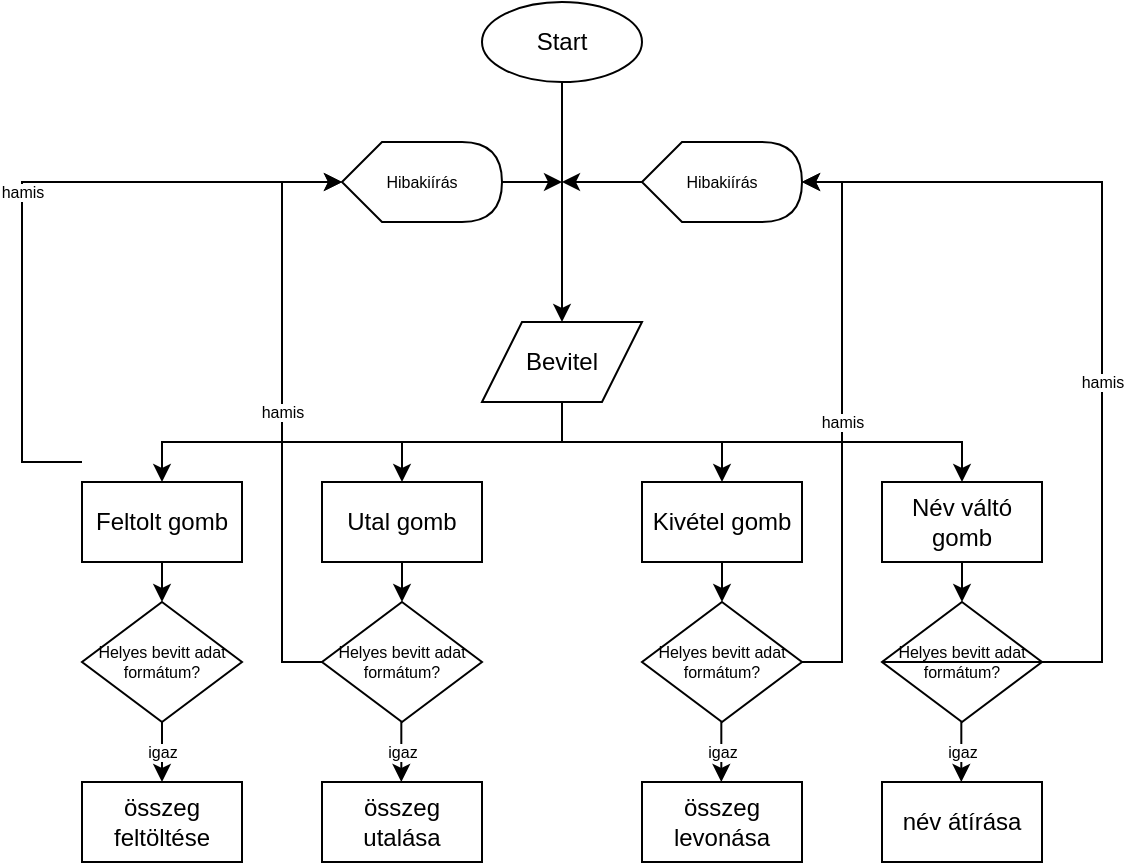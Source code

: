 <mxfile version="14.6.10" type="github">
  <diagram id="vDbKGLo74CbLBVvl6B0E" name="Page-1">
    <mxGraphModel dx="981" dy="526" grid="1" gridSize="10" guides="1" tooltips="1" connect="1" arrows="1" fold="1" page="1" pageScale="1" pageWidth="827" pageHeight="1169" math="0" shadow="0">
      <root>
        <mxCell id="0" />
        <mxCell id="1" parent="0" />
        <mxCell id="kTIKzRX_B3F1nx6rXP76-1" value="Helyes bevitt adat formátum?" style="rhombus;whiteSpace=wrap;html=1;fontSize=8;" vertex="1" parent="1">
          <mxGeometry x="160" y="340" width="80" height="60" as="geometry" />
        </mxCell>
        <mxCell id="kTIKzRX_B3F1nx6rXP76-2" value="Start" style="ellipse;whiteSpace=wrap;html=1;" vertex="1" parent="1">
          <mxGeometry x="360" y="40" width="80" height="40" as="geometry" />
        </mxCell>
        <mxCell id="kTIKzRX_B3F1nx6rXP76-3" value="Bevitel" style="shape=parallelogram;perimeter=parallelogramPerimeter;whiteSpace=wrap;html=1;fixedSize=1;" vertex="1" parent="1">
          <mxGeometry x="360" y="200" width="80" height="40" as="geometry" />
        </mxCell>
        <mxCell id="kTIKzRX_B3F1nx6rXP76-4" value="" style="edgeStyle=elbowEdgeStyle;elbow=vertical;endArrow=classic;html=1;rounded=0;exitX=0.5;exitY=1;exitDx=0;exitDy=0;" edge="1" parent="1" source="kTIKzRX_B3F1nx6rXP76-2" target="kTIKzRX_B3F1nx6rXP76-3">
          <mxGeometry width="50" height="50" relative="1" as="geometry">
            <mxPoint x="390" y="300" as="sourcePoint" />
            <mxPoint x="400" y="100" as="targetPoint" />
          </mxGeometry>
        </mxCell>
        <mxCell id="kTIKzRX_B3F1nx6rXP76-5" value="" style="edgeStyle=elbowEdgeStyle;elbow=vertical;endArrow=classic;html=1;rounded=0;" edge="1" parent="1" source="kTIKzRX_B3F1nx6rXP76-3">
          <mxGeometry width="50" height="50" relative="1" as="geometry">
            <mxPoint x="390" y="400" as="sourcePoint" />
            <mxPoint x="480" y="280" as="targetPoint" />
          </mxGeometry>
        </mxCell>
        <mxCell id="kTIKzRX_B3F1nx6rXP76-6" value="" style="edgeStyle=elbowEdgeStyle;elbow=vertical;endArrow=classic;html=1;rounded=0;exitX=0.5;exitY=1;exitDx=0;exitDy=0;" edge="1" parent="1" source="kTIKzRX_B3F1nx6rXP76-3">
          <mxGeometry width="50" height="50" relative="1" as="geometry">
            <mxPoint x="390" y="400" as="sourcePoint" />
            <mxPoint x="320" y="280" as="targetPoint" />
          </mxGeometry>
        </mxCell>
        <mxCell id="kTIKzRX_B3F1nx6rXP76-7" value="" style="edgeStyle=elbowEdgeStyle;elbow=vertical;endArrow=classic;html=1;rounded=0;" edge="1" parent="1">
          <mxGeometry width="50" height="50" relative="1" as="geometry">
            <mxPoint x="400" y="240" as="sourcePoint" />
            <mxPoint x="600" y="280" as="targetPoint" />
          </mxGeometry>
        </mxCell>
        <mxCell id="kTIKzRX_B3F1nx6rXP76-8" value="" style="edgeStyle=elbowEdgeStyle;elbow=vertical;endArrow=classic;html=1;rounded=0;exitX=0.5;exitY=1;exitDx=0;exitDy=0;" edge="1" parent="1" source="kTIKzRX_B3F1nx6rXP76-3">
          <mxGeometry width="50" height="50" relative="1" as="geometry">
            <mxPoint x="390" y="400" as="sourcePoint" />
            <mxPoint x="200" y="280" as="targetPoint" />
          </mxGeometry>
        </mxCell>
        <mxCell id="kTIKzRX_B3F1nx6rXP76-9" value="Feltolt gomb" style="rounded=0;whiteSpace=wrap;html=1;" vertex="1" parent="1">
          <mxGeometry x="160" y="280" width="80" height="40" as="geometry" />
        </mxCell>
        <mxCell id="kTIKzRX_B3F1nx6rXP76-10" value="Utal gomb" style="rounded=0;whiteSpace=wrap;html=1;" vertex="1" parent="1">
          <mxGeometry x="280" y="280" width="80" height="40" as="geometry" />
        </mxCell>
        <mxCell id="kTIKzRX_B3F1nx6rXP76-11" value="Kivétel gomb" style="rounded=0;whiteSpace=wrap;html=1;" vertex="1" parent="1">
          <mxGeometry x="440" y="280" width="80" height="40" as="geometry" />
        </mxCell>
        <mxCell id="kTIKzRX_B3F1nx6rXP76-12" value="Név váltó gomb" style="rounded=0;whiteSpace=wrap;html=1;" vertex="1" parent="1">
          <mxGeometry x="560" y="280" width="80" height="40" as="geometry" />
        </mxCell>
        <mxCell id="kTIKzRX_B3F1nx6rXP76-13" value="Helyes bevitt adat formátum?" style="rhombus;whiteSpace=wrap;html=1;fontSize=8;" vertex="1" parent="1">
          <mxGeometry x="280" y="340" width="80" height="60" as="geometry" />
        </mxCell>
        <mxCell id="kTIKzRX_B3F1nx6rXP76-14" value="Helyes bevitt adat formátum?" style="rhombus;whiteSpace=wrap;html=1;fontSize=8;" vertex="1" parent="1">
          <mxGeometry x="440" y="340" width="80" height="60" as="geometry" />
        </mxCell>
        <mxCell id="kTIKzRX_B3F1nx6rXP76-15" value="Helyes bevitt adat formátum?" style="rhombus;whiteSpace=wrap;html=1;fontSize=8;" vertex="1" parent="1">
          <mxGeometry x="560" y="340" width="80" height="60" as="geometry" />
        </mxCell>
        <mxCell id="kTIKzRX_B3F1nx6rXP76-16" value="" style="edgeStyle=elbowEdgeStyle;elbow=vertical;endArrow=classic;html=1;rounded=0;fontSize=8;entryX=0.5;entryY=0;entryDx=0;entryDy=0;" edge="1" parent="1" target="kTIKzRX_B3F1nx6rXP76-1">
          <mxGeometry width="50" height="50" relative="1" as="geometry">
            <mxPoint x="200" y="320" as="sourcePoint" />
            <mxPoint x="440" y="320" as="targetPoint" />
          </mxGeometry>
        </mxCell>
        <mxCell id="kTIKzRX_B3F1nx6rXP76-17" value="" style="edgeStyle=elbowEdgeStyle;elbow=vertical;endArrow=classic;html=1;rounded=0;fontSize=8;entryX=0.5;entryY=0;entryDx=0;entryDy=0;" edge="1" parent="1" target="kTIKzRX_B3F1nx6rXP76-13">
          <mxGeometry width="50" height="50" relative="1" as="geometry">
            <mxPoint x="320" y="320" as="sourcePoint" />
            <mxPoint x="440" y="320" as="targetPoint" />
          </mxGeometry>
        </mxCell>
        <mxCell id="kTIKzRX_B3F1nx6rXP76-18" value="" style="edgeStyle=elbowEdgeStyle;elbow=vertical;endArrow=classic;html=1;rounded=0;fontSize=8;entryX=0.5;entryY=0;entryDx=0;entryDy=0;" edge="1" parent="1" target="kTIKzRX_B3F1nx6rXP76-14">
          <mxGeometry width="50" height="50" relative="1" as="geometry">
            <mxPoint x="480" y="320" as="sourcePoint" />
            <mxPoint x="440" y="320" as="targetPoint" />
          </mxGeometry>
        </mxCell>
        <mxCell id="kTIKzRX_B3F1nx6rXP76-19" value="" style="edgeStyle=elbowEdgeStyle;elbow=vertical;endArrow=classic;html=1;rounded=0;fontSize=8;entryX=0.5;entryY=0;entryDx=0;entryDy=0;" edge="1" parent="1" target="kTIKzRX_B3F1nx6rXP76-15">
          <mxGeometry width="50" height="50" relative="1" as="geometry">
            <mxPoint x="600" y="320" as="sourcePoint" />
            <mxPoint x="440" y="320" as="targetPoint" />
          </mxGeometry>
        </mxCell>
        <mxCell id="kTIKzRX_B3F1nx6rXP76-21" value="hamis" style="edgeStyle=elbowEdgeStyle;elbow=horizontal;endArrow=classic;html=1;rounded=0;fontSize=8;" edge="1" parent="1">
          <mxGeometry width="50" height="50" relative="1" as="geometry">
            <mxPoint x="160" y="270" as="sourcePoint" />
            <mxPoint x="290" y="130" as="targetPoint" />
            <Array as="points">
              <mxPoint x="130" y="200" />
            </Array>
          </mxGeometry>
        </mxCell>
        <mxCell id="kTIKzRX_B3F1nx6rXP76-22" value="hamis" style="edgeStyle=elbowEdgeStyle;elbow=horizontal;endArrow=classic;html=1;rounded=0;fontSize=8;exitX=0;exitY=0.5;exitDx=0;exitDy=0;" edge="1" parent="1" source="kTIKzRX_B3F1nx6rXP76-13">
          <mxGeometry width="50" height="50" relative="1" as="geometry">
            <mxPoint x="170" y="280" as="sourcePoint" />
            <mxPoint x="290" y="130" as="targetPoint" />
            <Array as="points">
              <mxPoint x="260" y="180" />
            </Array>
          </mxGeometry>
        </mxCell>
        <mxCell id="kTIKzRX_B3F1nx6rXP76-23" value="hamis" style="edgeStyle=elbowEdgeStyle;elbow=horizontal;endArrow=classic;html=1;rounded=0;fontSize=8;" edge="1" parent="1" source="kTIKzRX_B3F1nx6rXP76-14">
          <mxGeometry width="50" height="50" relative="1" as="geometry">
            <mxPoint x="180" y="290" as="sourcePoint" />
            <mxPoint x="520" y="130" as="targetPoint" />
            <Array as="points">
              <mxPoint x="540" y="150" />
              <mxPoint x="430" y="190" />
            </Array>
          </mxGeometry>
        </mxCell>
        <mxCell id="kTIKzRX_B3F1nx6rXP76-24" value="hamis" style="edgeStyle=elbowEdgeStyle;elbow=horizontal;endArrow=classic;html=1;rounded=0;fontSize=8;exitX=0;exitY=0.5;exitDx=0;exitDy=0;" edge="1" parent="1" source="kTIKzRX_B3F1nx6rXP76-15">
          <mxGeometry width="50" height="50" relative="1" as="geometry">
            <mxPoint x="190" y="300" as="sourcePoint" />
            <mxPoint x="520" y="130" as="targetPoint" />
            <Array as="points">
              <mxPoint x="670" y="250" />
            </Array>
          </mxGeometry>
        </mxCell>
        <mxCell id="kTIKzRX_B3F1nx6rXP76-25" value="igaz" style="edgeStyle=elbowEdgeStyle;elbow=vertical;endArrow=classic;html=1;rounded=0;fontSize=8;exitX=0.5;exitY=1;exitDx=0;exitDy=0;" edge="1" parent="1" source="kTIKzRX_B3F1nx6rXP76-1">
          <mxGeometry width="50" height="50" relative="1" as="geometry">
            <mxPoint x="390" y="440" as="sourcePoint" />
            <mxPoint x="200" y="430" as="targetPoint" />
          </mxGeometry>
        </mxCell>
        <mxCell id="kTIKzRX_B3F1nx6rXP76-26" value="igaz" style="edgeStyle=elbowEdgeStyle;elbow=vertical;endArrow=classic;html=1;rounded=0;fontSize=8;exitX=0.5;exitY=1;exitDx=0;exitDy=0;" edge="1" parent="1">
          <mxGeometry width="50" height="50" relative="1" as="geometry">
            <mxPoint x="319.66" y="400" as="sourcePoint" />
            <mxPoint x="319.66" y="430.0" as="targetPoint" />
          </mxGeometry>
        </mxCell>
        <mxCell id="kTIKzRX_B3F1nx6rXP76-27" value="igaz" style="edgeStyle=elbowEdgeStyle;elbow=vertical;endArrow=classic;html=1;rounded=0;fontSize=8;exitX=0.5;exitY=1;exitDx=0;exitDy=0;" edge="1" parent="1">
          <mxGeometry width="50" height="50" relative="1" as="geometry">
            <mxPoint x="479.66" y="400" as="sourcePoint" />
            <mxPoint x="479.66" y="430.0" as="targetPoint" />
          </mxGeometry>
        </mxCell>
        <mxCell id="kTIKzRX_B3F1nx6rXP76-28" value="igaz" style="edgeStyle=elbowEdgeStyle;elbow=vertical;endArrow=classic;html=1;rounded=0;fontSize=8;exitX=0.5;exitY=1;exitDx=0;exitDy=0;" edge="1" parent="1">
          <mxGeometry width="50" height="50" relative="1" as="geometry">
            <mxPoint x="599.66" y="400" as="sourcePoint" />
            <mxPoint x="599.66" y="430.0" as="targetPoint" />
          </mxGeometry>
        </mxCell>
        <mxCell id="kTIKzRX_B3F1nx6rXP76-30" value="összeg feltöltése" style="rounded=0;whiteSpace=wrap;html=1;" vertex="1" parent="1">
          <mxGeometry x="160" y="430" width="80" height="40" as="geometry" />
        </mxCell>
        <mxCell id="kTIKzRX_B3F1nx6rXP76-31" value="összeg utalása" style="rounded=0;whiteSpace=wrap;html=1;" vertex="1" parent="1">
          <mxGeometry x="280" y="430" width="80" height="40" as="geometry" />
        </mxCell>
        <mxCell id="kTIKzRX_B3F1nx6rXP76-32" value="összeg levonása" style="rounded=0;whiteSpace=wrap;html=1;" vertex="1" parent="1">
          <mxGeometry x="440" y="430" width="80" height="40" as="geometry" />
        </mxCell>
        <mxCell id="kTIKzRX_B3F1nx6rXP76-33" value="név átírása" style="rounded=0;whiteSpace=wrap;html=1;" vertex="1" parent="1">
          <mxGeometry x="560" y="430" width="80" height="40" as="geometry" />
        </mxCell>
        <mxCell id="kTIKzRX_B3F1nx6rXP76-34" value="Hibakiírás&lt;span style=&quot;color: rgba(0 , 0 , 0 , 0) ; font-family: monospace ; font-size: 0px&quot;&gt;%3CmxGraphModel%3E%3Croot%3E%3CmxCell%20id%3D%220%22%2F%3E%3CmxCell%20id%3D%221%22%20parent%3D%220%22%2F%3E%3CmxCell%20id%3D%222%22%20value%3D%22Feltolt%20gomb%22%20style%3D%22rounded%3D0%3BwhiteSpace%3Dwrap%3Bhtml%3D1%3B%22%20vertex%3D%221%22%20parent%3D%221%22%3E%3CmxGeometry%20x%3D%22160%22%20y%3D%22180%22%20width%3D%2280%22%20height%3D%2240%22%20as%3D%22geometry%22%2F%3E%3C%2FmxCell%3E%3C%2Froot%3E%3C%2FmxGraphModel%3E&lt;/span&gt;" style="shape=display;whiteSpace=wrap;html=1;fontSize=8;" vertex="1" parent="1">
          <mxGeometry x="440" y="110" width="80" height="40" as="geometry" />
        </mxCell>
        <mxCell id="kTIKzRX_B3F1nx6rXP76-35" value="Hibakiírás&lt;span style=&quot;color: rgba(0 , 0 , 0 , 0) ; font-family: monospace ; font-size: 0px&quot;&gt;%3CmxGraphModel%3E%3Croot%3E%3CmxCell%20id%3D%220%22%2F%3E%3CmxCell%20id%3D%221%22%20parent%3D%220%22%2F%3E%3CmxCell%20id%3D%222%22%20value%3D%22Feltolt%20gomb%22%20style%3D%22rounded%3D0%3BwhiteSpace%3Dwrap%3Bhtml%3D1%3B%22%20vertex%3D%221%22%20parent%3D%221%22%3E%3CmxGeometry%20x%3D%22160%22%20y%3D%22180%22%20width%3D%2280%22%20height%3D%2240%22%20as%3D%22geometry%22%2F%3E%3C%2FmxCell%3E%3C%2Froot%3E%3C%2FmxGraphModel%3E&lt;/span&gt;" style="shape=display;whiteSpace=wrap;html=1;fontSize=8;" vertex="1" parent="1">
          <mxGeometry x="290" y="110" width="80" height="40" as="geometry" />
        </mxCell>
        <mxCell id="kTIKzRX_B3F1nx6rXP76-37" value="" style="edgeStyle=elbowEdgeStyle;elbow=horizontal;endArrow=classic;html=1;rounded=0;fontSize=8;exitX=1;exitY=0.5;exitDx=0;exitDy=0;exitPerimeter=0;" edge="1" parent="1" source="kTIKzRX_B3F1nx6rXP76-35">
          <mxGeometry width="50" height="50" relative="1" as="geometry">
            <mxPoint x="390" y="320" as="sourcePoint" />
            <mxPoint x="400" y="130" as="targetPoint" />
          </mxGeometry>
        </mxCell>
        <mxCell id="kTIKzRX_B3F1nx6rXP76-38" value="" style="edgeStyle=elbowEdgeStyle;elbow=horizontal;endArrow=classic;html=1;rounded=0;fontSize=8;" edge="1" parent="1" source="kTIKzRX_B3F1nx6rXP76-34">
          <mxGeometry width="50" height="50" relative="1" as="geometry">
            <mxPoint x="380" y="140" as="sourcePoint" />
            <mxPoint x="400" y="130" as="targetPoint" />
          </mxGeometry>
        </mxCell>
      </root>
    </mxGraphModel>
  </diagram>
</mxfile>
